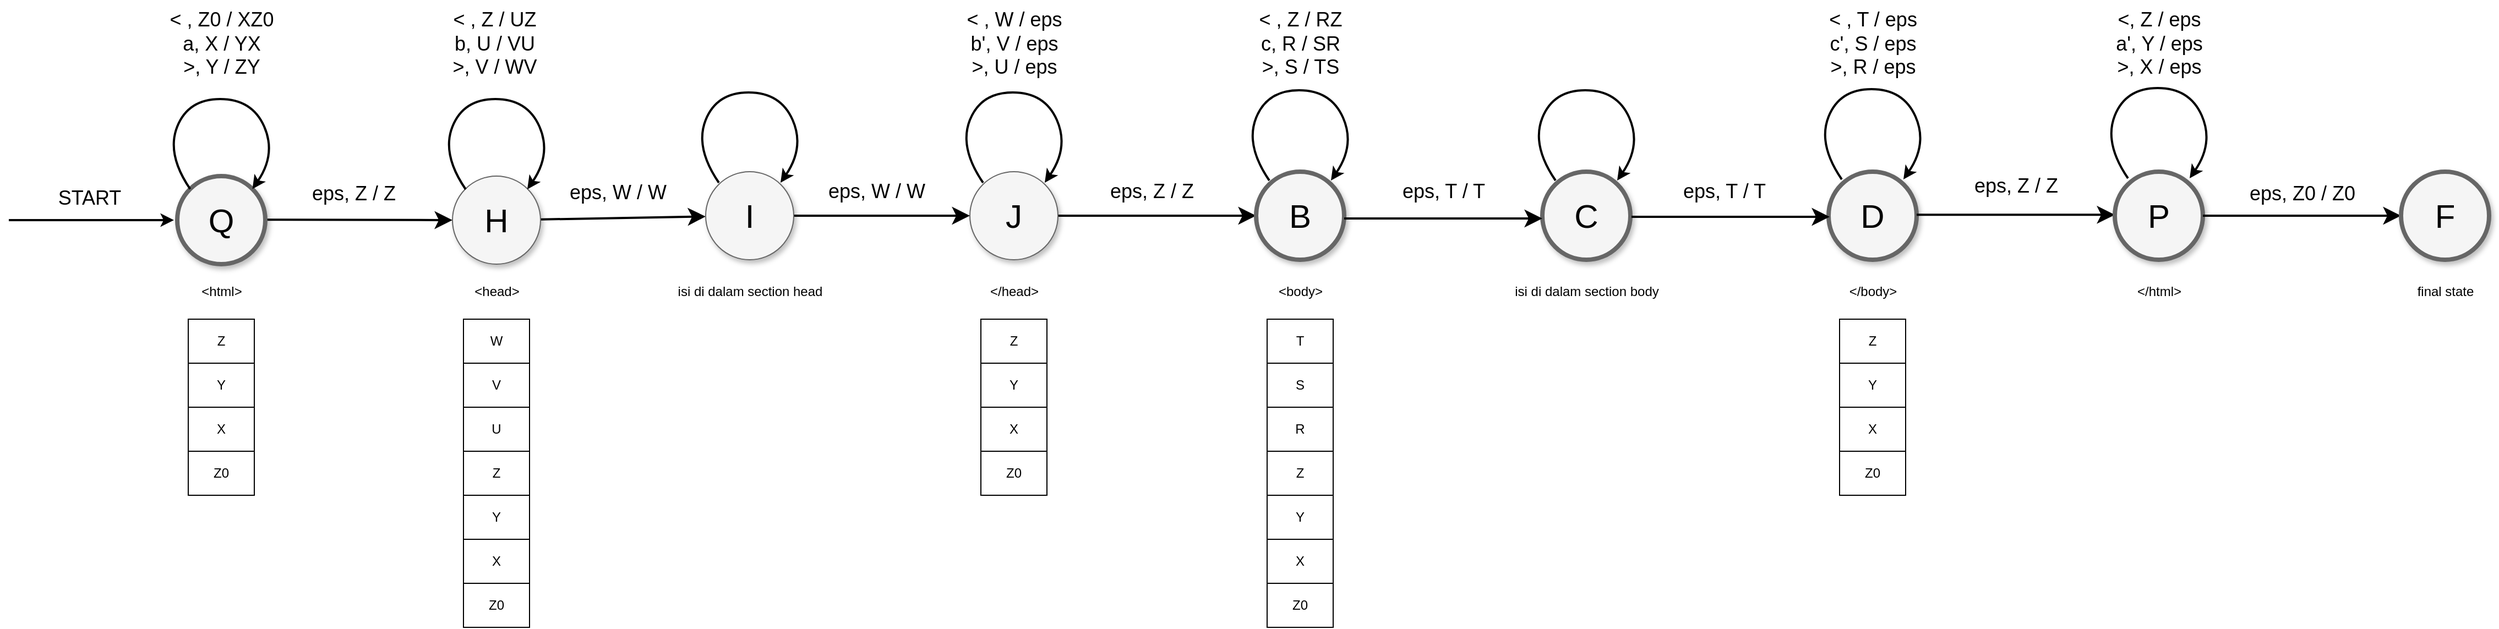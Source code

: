 <mxfile version="22.1.0" type="github">
  <diagram name="Page-1" id="ff44883e-f642-bcb2-894b-16b3d25a3f0b">
    <mxGraphModel dx="2333" dy="1258" grid="1" gridSize="10" guides="1" tooltips="1" connect="1" arrows="1" fold="1" page="1" pageScale="1.5" pageWidth="1600" pageHeight="900" background="none" math="0" shadow="0">
      <root>
        <mxCell id="0" style=";html=1;" />
        <mxCell id="1" style=";html=1;" parent="0" />
        <mxCell id="f0bcc99304e6f5a-9" style="edgeStyle=none;curved=1;html=1;startSize=10;endArrow=classic;endFill=1;endSize=10;strokeColor=#000000;strokeWidth=2;fontSize=12;" parent="1" edge="1">
          <mxGeometry relative="1" as="geometry">
            <mxPoint x="250" y="609.6" as="sourcePoint" />
            <mxPoint x="420" y="610" as="targetPoint" />
          </mxGeometry>
        </mxCell>
        <mxCell id="f0bcc99304e6f5a-1" value="Q" style="ellipse;whiteSpace=wrap;html=1;rounded=0;shadow=1;strokeColor=#666666;strokeWidth=4;fontSize=30;align=center;fillColor=#f5f5f5;" parent="1" vertex="1">
          <mxGeometry x="170" y="570" width="80" height="80" as="geometry" />
        </mxCell>
        <mxCell id="f0bcc99304e6f5a-10" style="edgeStyle=none;curved=1;html=1;startSize=10;endFill=1;endSize=10;strokeWidth=2;fontSize=12;" parent="1" source="f0bcc99304e6f5a-2" target="f0bcc99304e6f5a-6" edge="1">
          <mxGeometry relative="1" as="geometry" />
        </mxCell>
        <mxCell id="f0bcc99304e6f5a-2" value="H" style="ellipse;whiteSpace=wrap;html=1;rounded=0;shadow=1;strokeColor=#666666;strokeWidth=1;fontSize=30;align=center;fillColor=#f5f5f5;" parent="1" vertex="1">
          <mxGeometry x="420" y="570" width="80" height="80" as="geometry" />
        </mxCell>
        <mxCell id="f0bcc99304e6f5a-15" style="edgeStyle=none;curved=1;html=1;startSize=10;endFill=1;endSize=10;strokeWidth=2;fontSize=12;" parent="1" source="f0bcc99304e6f5a-4" target="f0bcc99304e6f5a-8" edge="1">
          <mxGeometry relative="1" as="geometry" />
        </mxCell>
        <mxCell id="f0bcc99304e6f5a-4" value="J" style="ellipse;whiteSpace=wrap;html=1;rounded=0;shadow=1;strokeColor=#666666;strokeWidth=1;fontSize=30;align=center;fillColor=#f5f5f5;" parent="1" vertex="1">
          <mxGeometry x="890" y="566" width="80" height="80" as="geometry" />
        </mxCell>
        <mxCell id="f0bcc99304e6f5a-14" style="edgeStyle=none;curved=1;html=1;startSize=10;endFill=1;endSize=10;strokeWidth=2;fontSize=12;" parent="1" source="f0bcc99304e6f5a-6" target="f0bcc99304e6f5a-4" edge="1">
          <mxGeometry relative="1" as="geometry" />
        </mxCell>
        <mxCell id="f0bcc99304e6f5a-6" value="I" style="ellipse;whiteSpace=wrap;html=1;rounded=0;shadow=1;strokeColor=#666666;strokeWidth=1;fontSize=30;align=center;fillColor=#f5f5f5;" parent="1" vertex="1">
          <mxGeometry x="650" y="566" width="80" height="80" as="geometry" />
        </mxCell>
        <mxCell id="f0bcc99304e6f5a-8" value="B" style="ellipse;whiteSpace=wrap;html=1;rounded=0;shadow=1;strokeColor=#666666;strokeWidth=4;fontSize=30;align=center;fillColor=#f5f5f5;" parent="1" vertex="1">
          <mxGeometry x="1150" y="566" width="80" height="80" as="geometry" />
        </mxCell>
        <mxCell id="7lp6abT1Qti0XrOkf4eM-5" value="" style="endArrow=classic;html=1;rounded=0;strokeWidth=2;" edge="1" parent="1">
          <mxGeometry width="50" height="50" relative="1" as="geometry">
            <mxPoint x="17" y="610" as="sourcePoint" />
            <mxPoint x="167" y="610" as="targetPoint" />
          </mxGeometry>
        </mxCell>
        <mxCell id="7lp6abT1Qti0XrOkf4eM-7" value="START" style="text;html=1;align=center;verticalAlign=middle;resizable=0;points=[];autosize=1;strokeColor=none;fillColor=none;strokeWidth=6;perimeterSpacing=0;fontSize=18;" vertex="1" parent="1">
          <mxGeometry x="50" y="570" width="80" height="40" as="geometry" />
        </mxCell>
        <mxCell id="7lp6abT1Qti0XrOkf4eM-8" value="&amp;lt;html&amp;gt;" style="text;html=1;align=center;verticalAlign=middle;resizable=0;points=[];autosize=1;strokeColor=none;fillColor=none;" vertex="1" parent="1">
          <mxGeometry x="180" y="660" width="60" height="30" as="geometry" />
        </mxCell>
        <mxCell id="7lp6abT1Qti0XrOkf4eM-11" value="" style="curved=1;endArrow=classic;html=1;rounded=0;exitX=0;exitY=0;exitDx=0;exitDy=0;entryX=1;entryY=0;entryDx=0;entryDy=0;strokeWidth=2;" edge="1" parent="1" source="f0bcc99304e6f5a-1" target="f0bcc99304e6f5a-1">
          <mxGeometry width="50" height="50" relative="1" as="geometry">
            <mxPoint x="170" y="570" as="sourcePoint" />
            <mxPoint x="260" y="560" as="targetPoint" />
            <Array as="points">
              <mxPoint x="160" y="550" />
              <mxPoint x="180" y="500" />
              <mxPoint x="238" y="500" />
              <mxPoint x="260" y="550" />
            </Array>
          </mxGeometry>
        </mxCell>
        <mxCell id="7lp6abT1Qti0XrOkf4eM-12" value="&amp;lt; , Z0 / XZ0&lt;br style=&quot;font-size: 18px;&quot;&gt;a, X / YX&lt;br style=&quot;font-size: 18px;&quot;&gt;&amp;gt;, Y / ZY" style="text;html=1;align=center;verticalAlign=middle;resizable=0;points=[];autosize=1;strokeColor=none;fillColor=none;fontSize=18;strokeWidth=2;" vertex="1" parent="1">
          <mxGeometry x="150" y="410" width="120" height="80" as="geometry" />
        </mxCell>
        <mxCell id="7lp6abT1Qti0XrOkf4eM-13" value="eps, Z / Z" style="text;html=1;align=center;verticalAlign=middle;resizable=0;points=[];autosize=1;strokeColor=none;fillColor=none;strokeWidth=2;fontSize=18;" vertex="1" parent="1">
          <mxGeometry x="280" y="566" width="100" height="40" as="geometry" />
        </mxCell>
        <mxCell id="7lp6abT1Qti0XrOkf4eM-14" value="&amp;lt;head&amp;gt;" style="text;html=1;align=center;verticalAlign=middle;resizable=0;points=[];autosize=1;strokeColor=none;fillColor=none;" vertex="1" parent="1">
          <mxGeometry x="430" y="660" width="60" height="30" as="geometry" />
        </mxCell>
        <mxCell id="7lp6abT1Qti0XrOkf4eM-15" value="&amp;lt;/head&amp;gt;" style="text;html=1;align=center;verticalAlign=middle;resizable=0;points=[];autosize=1;strokeColor=none;fillColor=none;" vertex="1" parent="1">
          <mxGeometry x="895" y="660" width="70" height="30" as="geometry" />
        </mxCell>
        <mxCell id="7lp6abT1Qti0XrOkf4eM-16" value="isi di dalam section head" style="text;html=1;align=center;verticalAlign=middle;resizable=0;points=[];autosize=1;strokeColor=none;fillColor=none;" vertex="1" parent="1">
          <mxGeometry x="615" y="660" width="150" height="30" as="geometry" />
        </mxCell>
        <mxCell id="7lp6abT1Qti0XrOkf4eM-17" value="&amp;lt;body&amp;gt;" style="text;html=1;align=center;verticalAlign=middle;resizable=0;points=[];autosize=1;strokeColor=none;fillColor=none;" vertex="1" parent="1">
          <mxGeometry x="1160" y="660" width="60" height="30" as="geometry" />
        </mxCell>
        <mxCell id="7lp6abT1Qti0XrOkf4eM-18" value="C" style="ellipse;whiteSpace=wrap;html=1;rounded=0;shadow=1;strokeColor=#666666;strokeWidth=4;fontSize=30;align=center;fillColor=#f5f5f5;" vertex="1" parent="1">
          <mxGeometry x="1410" y="566" width="80" height="80" as="geometry" />
        </mxCell>
        <mxCell id="7lp6abT1Qti0XrOkf4eM-19" style="edgeStyle=none;curved=1;html=1;startSize=10;endFill=1;endSize=10;strokeWidth=2;fontSize=12;" edge="1" parent="1">
          <mxGeometry relative="1" as="geometry">
            <mxPoint x="1230" y="608.46" as="sourcePoint" />
            <mxPoint x="1410" y="608.46" as="targetPoint" />
          </mxGeometry>
        </mxCell>
        <mxCell id="7lp6abT1Qti0XrOkf4eM-20" value="isi di dalam section body" style="text;html=1;align=center;verticalAlign=middle;resizable=0;points=[];autosize=1;strokeColor=none;fillColor=none;" vertex="1" parent="1">
          <mxGeometry x="1375" y="660" width="150" height="30" as="geometry" />
        </mxCell>
        <mxCell id="7lp6abT1Qti0XrOkf4eM-21" value="D" style="ellipse;whiteSpace=wrap;html=1;rounded=0;shadow=1;strokeColor=#666666;strokeWidth=4;fontSize=30;align=center;fillColor=#f5f5f5;" vertex="1" parent="1">
          <mxGeometry x="1670" y="566" width="80" height="80" as="geometry" />
        </mxCell>
        <mxCell id="7lp6abT1Qti0XrOkf4eM-22" style="edgeStyle=none;curved=1;html=1;startSize=10;endFill=1;endSize=10;strokeWidth=2;fontSize=12;" edge="1" parent="1">
          <mxGeometry relative="1" as="geometry">
            <mxPoint x="1491" y="607" as="sourcePoint" />
            <mxPoint x="1671" y="607" as="targetPoint" />
          </mxGeometry>
        </mxCell>
        <mxCell id="7lp6abT1Qti0XrOkf4eM-23" value="&amp;lt;/body&amp;gt;" style="text;html=1;align=center;verticalAlign=middle;resizable=0;points=[];autosize=1;strokeColor=none;fillColor=none;" vertex="1" parent="1">
          <mxGeometry x="1675" y="660" width="70" height="30" as="geometry" />
        </mxCell>
        <mxCell id="7lp6abT1Qti0XrOkf4eM-24" style="edgeStyle=none;curved=1;html=1;startSize=10;endFill=1;endSize=10;strokeWidth=2;fontSize=12;" edge="1" parent="1">
          <mxGeometry relative="1" as="geometry">
            <mxPoint x="1750" y="605.17" as="sourcePoint" />
            <mxPoint x="1930" y="605.17" as="targetPoint" />
          </mxGeometry>
        </mxCell>
        <mxCell id="7lp6abT1Qti0XrOkf4eM-25" value="P" style="ellipse;whiteSpace=wrap;html=1;rounded=0;shadow=1;strokeColor=#666666;strokeWidth=4;fontSize=30;align=center;fillColor=#f5f5f5;" vertex="1" parent="1">
          <mxGeometry x="1930" y="566" width="80" height="80" as="geometry" />
        </mxCell>
        <mxCell id="7lp6abT1Qti0XrOkf4eM-26" value="&amp;lt;/html&amp;gt;" style="text;html=1;align=center;verticalAlign=middle;resizable=0;points=[];autosize=1;strokeColor=none;fillColor=none;" vertex="1" parent="1">
          <mxGeometry x="1940" y="660" width="60" height="30" as="geometry" />
        </mxCell>
        <mxCell id="7lp6abT1Qti0XrOkf4eM-27" style="edgeStyle=none;curved=1;html=1;startSize=10;endFill=1;endSize=10;strokeWidth=2;fontSize=12;" edge="1" parent="1">
          <mxGeometry relative="1" as="geometry">
            <mxPoint x="2010" y="606" as="sourcePoint" />
            <mxPoint x="2190" y="606" as="targetPoint" />
          </mxGeometry>
        </mxCell>
        <mxCell id="7lp6abT1Qti0XrOkf4eM-28" value="F" style="ellipse;whiteSpace=wrap;html=1;rounded=0;shadow=1;strokeColor=#666666;strokeWidth=4;fontSize=30;align=center;fillColor=#f5f5f5;" vertex="1" parent="1">
          <mxGeometry x="2190" y="566" width="80" height="80" as="geometry" />
        </mxCell>
        <mxCell id="7lp6abT1Qti0XrOkf4eM-29" value="final state" style="text;html=1;align=center;verticalAlign=middle;resizable=0;points=[];autosize=1;strokeColor=none;fillColor=none;" vertex="1" parent="1">
          <mxGeometry x="2195" y="660" width="70" height="30" as="geometry" />
        </mxCell>
        <mxCell id="7lp6abT1Qti0XrOkf4eM-30" value="" style="curved=1;endArrow=classic;html=1;rounded=0;exitX=0;exitY=0;exitDx=0;exitDy=0;entryX=1;entryY=0;entryDx=0;entryDy=0;strokeWidth=2;" edge="1" parent="1">
          <mxGeometry width="50" height="50" relative="1" as="geometry">
            <mxPoint x="1942" y="572" as="sourcePoint" />
            <mxPoint x="1998" y="572" as="targetPoint" />
            <Array as="points">
              <mxPoint x="1920" y="540" />
              <mxPoint x="1940" y="490" />
              <mxPoint x="1998" y="490" />
              <mxPoint x="2020" y="540" />
            </Array>
          </mxGeometry>
        </mxCell>
        <mxCell id="7lp6abT1Qti0XrOkf4eM-31" value="&amp;lt;, Z / eps&lt;br&gt;a&#39;, Y / eps&lt;br&gt;&amp;gt;, X / eps" style="text;html=1;align=center;verticalAlign=middle;resizable=0;points=[];autosize=1;strokeColor=none;fillColor=none;fontSize=18;strokeWidth=2;" vertex="1" parent="1">
          <mxGeometry x="1920" y="410" width="100" height="80" as="geometry" />
        </mxCell>
        <mxCell id="7lp6abT1Qti0XrOkf4eM-32" value="eps, Z0 / Z0" style="text;html=1;align=center;verticalAlign=middle;resizable=0;points=[];autosize=1;strokeColor=none;fillColor=none;strokeWidth=2;fontSize=18;" vertex="1" parent="1">
          <mxGeometry x="2040" y="566" width="120" height="40" as="geometry" />
        </mxCell>
        <mxCell id="7lp6abT1Qti0XrOkf4eM-33" value="" style="curved=1;endArrow=classic;html=1;rounded=0;exitX=0;exitY=0;exitDx=0;exitDy=0;entryX=1;entryY=0;entryDx=0;entryDy=0;strokeWidth=2;" edge="1" parent="1">
          <mxGeometry width="50" height="50" relative="1" as="geometry">
            <mxPoint x="432" y="582" as="sourcePoint" />
            <mxPoint x="488" y="582" as="targetPoint" />
            <Array as="points">
              <mxPoint x="410" y="550" />
              <mxPoint x="430" y="500" />
              <mxPoint x="488" y="500" />
              <mxPoint x="510" y="550" />
            </Array>
          </mxGeometry>
        </mxCell>
        <mxCell id="7lp6abT1Qti0XrOkf4eM-34" value="" style="curved=1;endArrow=classic;html=1;rounded=0;exitX=0;exitY=0;exitDx=0;exitDy=0;entryX=1;entryY=0;entryDx=0;entryDy=0;strokeWidth=2;" edge="1" parent="1">
          <mxGeometry width="50" height="50" relative="1" as="geometry">
            <mxPoint x="662" y="576" as="sourcePoint" />
            <mxPoint x="718" y="576" as="targetPoint" />
            <Array as="points">
              <mxPoint x="640" y="544" />
              <mxPoint x="660" y="494" />
              <mxPoint x="718" y="494" />
              <mxPoint x="740" y="544" />
            </Array>
          </mxGeometry>
        </mxCell>
        <mxCell id="7lp6abT1Qti0XrOkf4eM-35" value="" style="curved=1;endArrow=classic;html=1;rounded=0;exitX=0;exitY=0;exitDx=0;exitDy=0;entryX=1;entryY=0;entryDx=0;entryDy=0;strokeWidth=2;" edge="1" parent="1">
          <mxGeometry width="50" height="50" relative="1" as="geometry">
            <mxPoint x="902" y="576" as="sourcePoint" />
            <mxPoint x="958" y="576" as="targetPoint" />
            <Array as="points">
              <mxPoint x="880" y="544" />
              <mxPoint x="900" y="494" />
              <mxPoint x="958" y="494" />
              <mxPoint x="980" y="544" />
            </Array>
          </mxGeometry>
        </mxCell>
        <mxCell id="7lp6abT1Qti0XrOkf4eM-36" value="" style="curved=1;endArrow=classic;html=1;rounded=0;exitX=0;exitY=0;exitDx=0;exitDy=0;entryX=1;entryY=0;entryDx=0;entryDy=0;strokeWidth=2;" edge="1" parent="1">
          <mxGeometry width="50" height="50" relative="1" as="geometry">
            <mxPoint x="1162" y="574" as="sourcePoint" />
            <mxPoint x="1218" y="574" as="targetPoint" />
            <Array as="points">
              <mxPoint x="1140" y="542" />
              <mxPoint x="1160" y="492" />
              <mxPoint x="1218" y="492" />
              <mxPoint x="1240" y="542" />
            </Array>
          </mxGeometry>
        </mxCell>
        <mxCell id="7lp6abT1Qti0XrOkf4eM-37" value="" style="curved=1;endArrow=classic;html=1;rounded=0;exitX=0;exitY=0;exitDx=0;exitDy=0;entryX=1;entryY=0;entryDx=0;entryDy=0;strokeWidth=2;" edge="1" parent="1">
          <mxGeometry width="50" height="50" relative="1" as="geometry">
            <mxPoint x="1422" y="574" as="sourcePoint" />
            <mxPoint x="1478" y="574" as="targetPoint" />
            <Array as="points">
              <mxPoint x="1400" y="542" />
              <mxPoint x="1420" y="492" />
              <mxPoint x="1478" y="492" />
              <mxPoint x="1500" y="542" />
            </Array>
          </mxGeometry>
        </mxCell>
        <mxCell id="7lp6abT1Qti0XrOkf4eM-38" value="" style="curved=1;endArrow=classic;html=1;rounded=0;exitX=0;exitY=0;exitDx=0;exitDy=0;entryX=1;entryY=0;entryDx=0;entryDy=0;strokeWidth=2;" edge="1" parent="1">
          <mxGeometry width="50" height="50" relative="1" as="geometry">
            <mxPoint x="1682" y="573" as="sourcePoint" />
            <mxPoint x="1738" y="573" as="targetPoint" />
            <Array as="points">
              <mxPoint x="1660" y="541" />
              <mxPoint x="1680" y="491" />
              <mxPoint x="1738" y="491" />
              <mxPoint x="1760" y="541" />
            </Array>
          </mxGeometry>
        </mxCell>
        <mxCell id="7lp6abT1Qti0XrOkf4eM-39" value="&amp;lt; , Z / UZ&lt;br style=&quot;font-size: 18px;&quot;&gt;b, U / VU&lt;br style=&quot;font-size: 18px;&quot;&gt;&amp;gt;, V / WV" style="text;html=1;align=center;verticalAlign=middle;resizable=0;points=[];autosize=1;strokeColor=none;fillColor=none;fontSize=18;strokeWidth=2;" vertex="1" parent="1">
          <mxGeometry x="408" y="410" width="100" height="80" as="geometry" />
        </mxCell>
        <mxCell id="7lp6abT1Qti0XrOkf4eM-40" value="&amp;lt; , W / eps&lt;br style=&quot;font-size: 18px;&quot;&gt;b&#39;, V / eps&lt;br style=&quot;font-size: 18px;&quot;&gt;&amp;gt;, U / eps" style="text;html=1;align=center;verticalAlign=middle;resizable=0;points=[];autosize=1;strokeColor=none;fillColor=none;fontSize=18;strokeWidth=2;" vertex="1" parent="1">
          <mxGeometry x="875" y="410" width="110" height="80" as="geometry" />
        </mxCell>
        <mxCell id="7lp6abT1Qti0XrOkf4eM-41" value="" style="shape=table;startSize=0;container=1;collapsible=0;childLayout=tableLayout;" vertex="1" parent="1">
          <mxGeometry x="180" y="700" width="60" height="160" as="geometry" />
        </mxCell>
        <mxCell id="7lp6abT1Qti0XrOkf4eM-42" value="" style="shape=tableRow;horizontal=0;startSize=0;swimlaneHead=0;swimlaneBody=0;strokeColor=inherit;top=0;left=0;bottom=0;right=0;collapsible=0;dropTarget=0;fillColor=none;points=[[0,0.5],[1,0.5]];portConstraint=eastwest;" vertex="1" parent="7lp6abT1Qti0XrOkf4eM-41">
          <mxGeometry width="60" height="40" as="geometry" />
        </mxCell>
        <mxCell id="7lp6abT1Qti0XrOkf4eM-43" value="Z" style="shape=partialRectangle;html=1;whiteSpace=wrap;connectable=0;strokeColor=inherit;overflow=hidden;fillColor=none;top=0;left=0;bottom=0;right=0;pointerEvents=1;" vertex="1" parent="7lp6abT1Qti0XrOkf4eM-42">
          <mxGeometry width="60" height="40" as="geometry">
            <mxRectangle width="60" height="40" as="alternateBounds" />
          </mxGeometry>
        </mxCell>
        <mxCell id="7lp6abT1Qti0XrOkf4eM-44" value="" style="shape=tableRow;horizontal=0;startSize=0;swimlaneHead=0;swimlaneBody=0;strokeColor=inherit;top=0;left=0;bottom=0;right=0;collapsible=0;dropTarget=0;fillColor=none;points=[[0,0.5],[1,0.5]];portConstraint=eastwest;" vertex="1" parent="7lp6abT1Qti0XrOkf4eM-41">
          <mxGeometry y="40" width="60" height="40" as="geometry" />
        </mxCell>
        <mxCell id="7lp6abT1Qti0XrOkf4eM-45" value="Y" style="shape=partialRectangle;html=1;whiteSpace=wrap;connectable=0;strokeColor=inherit;overflow=hidden;fillColor=none;top=0;left=0;bottom=0;right=0;pointerEvents=1;" vertex="1" parent="7lp6abT1Qti0XrOkf4eM-44">
          <mxGeometry width="60" height="40" as="geometry">
            <mxRectangle width="60" height="40" as="alternateBounds" />
          </mxGeometry>
        </mxCell>
        <mxCell id="7lp6abT1Qti0XrOkf4eM-46" value="" style="shape=tableRow;horizontal=0;startSize=0;swimlaneHead=0;swimlaneBody=0;strokeColor=inherit;top=0;left=0;bottom=0;right=0;collapsible=0;dropTarget=0;fillColor=none;points=[[0,0.5],[1,0.5]];portConstraint=eastwest;" vertex="1" parent="7lp6abT1Qti0XrOkf4eM-41">
          <mxGeometry y="80" width="60" height="40" as="geometry" />
        </mxCell>
        <mxCell id="7lp6abT1Qti0XrOkf4eM-47" value="X" style="shape=partialRectangle;html=1;whiteSpace=wrap;connectable=0;strokeColor=inherit;overflow=hidden;fillColor=none;top=0;left=0;bottom=0;right=0;pointerEvents=1;" vertex="1" parent="7lp6abT1Qti0XrOkf4eM-46">
          <mxGeometry width="60" height="40" as="geometry">
            <mxRectangle width="60" height="40" as="alternateBounds" />
          </mxGeometry>
        </mxCell>
        <mxCell id="7lp6abT1Qti0XrOkf4eM-48" value="" style="shape=tableRow;horizontal=0;startSize=0;swimlaneHead=0;swimlaneBody=0;strokeColor=inherit;top=0;left=0;bottom=0;right=0;collapsible=0;dropTarget=0;fillColor=none;points=[[0,0.5],[1,0.5]];portConstraint=eastwest;" vertex="1" parent="7lp6abT1Qti0XrOkf4eM-41">
          <mxGeometry y="120" width="60" height="40" as="geometry" />
        </mxCell>
        <mxCell id="7lp6abT1Qti0XrOkf4eM-49" value="Z0" style="shape=partialRectangle;html=1;whiteSpace=wrap;connectable=0;strokeColor=inherit;overflow=hidden;fillColor=none;top=0;left=0;bottom=0;right=0;pointerEvents=1;" vertex="1" parent="7lp6abT1Qti0XrOkf4eM-48">
          <mxGeometry width="60" height="40" as="geometry">
            <mxRectangle width="60" height="40" as="alternateBounds" />
          </mxGeometry>
        </mxCell>
        <mxCell id="7lp6abT1Qti0XrOkf4eM-50" value="" style="shape=table;startSize=0;container=1;collapsible=0;childLayout=tableLayout;" vertex="1" parent="1">
          <mxGeometry x="430" y="700" width="60" height="280" as="geometry" />
        </mxCell>
        <mxCell id="7lp6abT1Qti0XrOkf4eM-51" value="" style="shape=tableRow;horizontal=0;startSize=0;swimlaneHead=0;swimlaneBody=0;strokeColor=inherit;top=0;left=0;bottom=0;right=0;collapsible=0;dropTarget=0;fillColor=none;points=[[0,0.5],[1,0.5]];portConstraint=eastwest;" vertex="1" parent="7lp6abT1Qti0XrOkf4eM-50">
          <mxGeometry width="60" height="40" as="geometry" />
        </mxCell>
        <mxCell id="7lp6abT1Qti0XrOkf4eM-52" value="W" style="shape=partialRectangle;html=1;whiteSpace=wrap;connectable=0;strokeColor=inherit;overflow=hidden;fillColor=none;top=0;left=0;bottom=0;right=0;pointerEvents=1;" vertex="1" parent="7lp6abT1Qti0XrOkf4eM-51">
          <mxGeometry width="60" height="40" as="geometry">
            <mxRectangle width="60" height="40" as="alternateBounds" />
          </mxGeometry>
        </mxCell>
        <mxCell id="7lp6abT1Qti0XrOkf4eM-53" value="" style="shape=tableRow;horizontal=0;startSize=0;swimlaneHead=0;swimlaneBody=0;strokeColor=inherit;top=0;left=0;bottom=0;right=0;collapsible=0;dropTarget=0;fillColor=none;points=[[0,0.5],[1,0.5]];portConstraint=eastwest;" vertex="1" parent="7lp6abT1Qti0XrOkf4eM-50">
          <mxGeometry y="40" width="60" height="40" as="geometry" />
        </mxCell>
        <mxCell id="7lp6abT1Qti0XrOkf4eM-54" value="V" style="shape=partialRectangle;html=1;whiteSpace=wrap;connectable=0;strokeColor=inherit;overflow=hidden;fillColor=none;top=0;left=0;bottom=0;right=0;pointerEvents=1;" vertex="1" parent="7lp6abT1Qti0XrOkf4eM-53">
          <mxGeometry width="60" height="40" as="geometry">
            <mxRectangle width="60" height="40" as="alternateBounds" />
          </mxGeometry>
        </mxCell>
        <mxCell id="7lp6abT1Qti0XrOkf4eM-55" value="" style="shape=tableRow;horizontal=0;startSize=0;swimlaneHead=0;swimlaneBody=0;strokeColor=inherit;top=0;left=0;bottom=0;right=0;collapsible=0;dropTarget=0;fillColor=none;points=[[0,0.5],[1,0.5]];portConstraint=eastwest;" vertex="1" parent="7lp6abT1Qti0XrOkf4eM-50">
          <mxGeometry y="80" width="60" height="40" as="geometry" />
        </mxCell>
        <mxCell id="7lp6abT1Qti0XrOkf4eM-56" value="U" style="shape=partialRectangle;html=1;whiteSpace=wrap;connectable=0;strokeColor=inherit;overflow=hidden;fillColor=none;top=0;left=0;bottom=0;right=0;pointerEvents=1;" vertex="1" parent="7lp6abT1Qti0XrOkf4eM-55">
          <mxGeometry width="60" height="40" as="geometry">
            <mxRectangle width="60" height="40" as="alternateBounds" />
          </mxGeometry>
        </mxCell>
        <mxCell id="7lp6abT1Qti0XrOkf4eM-57" value="" style="shape=tableRow;horizontal=0;startSize=0;swimlaneHead=0;swimlaneBody=0;strokeColor=inherit;top=0;left=0;bottom=0;right=0;collapsible=0;dropTarget=0;fillColor=none;points=[[0,0.5],[1,0.5]];portConstraint=eastwest;" vertex="1" parent="7lp6abT1Qti0XrOkf4eM-50">
          <mxGeometry y="120" width="60" height="40" as="geometry" />
        </mxCell>
        <mxCell id="7lp6abT1Qti0XrOkf4eM-58" value="Z" style="shape=partialRectangle;html=1;whiteSpace=wrap;connectable=0;strokeColor=inherit;overflow=hidden;fillColor=none;top=0;left=0;bottom=0;right=0;pointerEvents=1;" vertex="1" parent="7lp6abT1Qti0XrOkf4eM-57">
          <mxGeometry width="60" height="40" as="geometry">
            <mxRectangle width="60" height="40" as="alternateBounds" />
          </mxGeometry>
        </mxCell>
        <mxCell id="7lp6abT1Qti0XrOkf4eM-59" value="" style="shape=tableRow;horizontal=0;startSize=0;swimlaneHead=0;swimlaneBody=0;strokeColor=inherit;top=0;left=0;bottom=0;right=0;collapsible=0;dropTarget=0;fillColor=none;points=[[0,0.5],[1,0.5]];portConstraint=eastwest;" vertex="1" parent="7lp6abT1Qti0XrOkf4eM-50">
          <mxGeometry y="160" width="60" height="40" as="geometry" />
        </mxCell>
        <mxCell id="7lp6abT1Qti0XrOkf4eM-60" value="Y" style="shape=partialRectangle;html=1;whiteSpace=wrap;connectable=0;strokeColor=inherit;overflow=hidden;fillColor=none;top=0;left=0;bottom=0;right=0;pointerEvents=1;" vertex="1" parent="7lp6abT1Qti0XrOkf4eM-59">
          <mxGeometry width="60" height="40" as="geometry">
            <mxRectangle width="60" height="40" as="alternateBounds" />
          </mxGeometry>
        </mxCell>
        <mxCell id="7lp6abT1Qti0XrOkf4eM-61" value="" style="shape=tableRow;horizontal=0;startSize=0;swimlaneHead=0;swimlaneBody=0;strokeColor=inherit;top=0;left=0;bottom=0;right=0;collapsible=0;dropTarget=0;fillColor=none;points=[[0,0.5],[1,0.5]];portConstraint=eastwest;" vertex="1" parent="7lp6abT1Qti0XrOkf4eM-50">
          <mxGeometry y="200" width="60" height="40" as="geometry" />
        </mxCell>
        <mxCell id="7lp6abT1Qti0XrOkf4eM-62" value="X" style="shape=partialRectangle;html=1;whiteSpace=wrap;connectable=0;strokeColor=inherit;overflow=hidden;fillColor=none;top=0;left=0;bottom=0;right=0;pointerEvents=1;" vertex="1" parent="7lp6abT1Qti0XrOkf4eM-61">
          <mxGeometry width="60" height="40" as="geometry">
            <mxRectangle width="60" height="40" as="alternateBounds" />
          </mxGeometry>
        </mxCell>
        <mxCell id="7lp6abT1Qti0XrOkf4eM-63" value="" style="shape=tableRow;horizontal=0;startSize=0;swimlaneHead=0;swimlaneBody=0;strokeColor=inherit;top=0;left=0;bottom=0;right=0;collapsible=0;dropTarget=0;fillColor=none;points=[[0,0.5],[1,0.5]];portConstraint=eastwest;" vertex="1" parent="7lp6abT1Qti0XrOkf4eM-50">
          <mxGeometry y="240" width="60" height="40" as="geometry" />
        </mxCell>
        <mxCell id="7lp6abT1Qti0XrOkf4eM-64" value="Z0" style="shape=partialRectangle;html=1;whiteSpace=wrap;connectable=0;strokeColor=inherit;overflow=hidden;fillColor=none;top=0;left=0;bottom=0;right=0;pointerEvents=1;" vertex="1" parent="7lp6abT1Qti0XrOkf4eM-63">
          <mxGeometry width="60" height="40" as="geometry">
            <mxRectangle width="60" height="40" as="alternateBounds" />
          </mxGeometry>
        </mxCell>
        <mxCell id="7lp6abT1Qti0XrOkf4eM-65" value="" style="shape=table;startSize=0;container=1;collapsible=0;childLayout=tableLayout;" vertex="1" parent="1">
          <mxGeometry x="900" y="700" width="60" height="160" as="geometry" />
        </mxCell>
        <mxCell id="7lp6abT1Qti0XrOkf4eM-66" value="" style="shape=tableRow;horizontal=0;startSize=0;swimlaneHead=0;swimlaneBody=0;strokeColor=inherit;top=0;left=0;bottom=0;right=0;collapsible=0;dropTarget=0;fillColor=none;points=[[0,0.5],[1,0.5]];portConstraint=eastwest;" vertex="1" parent="7lp6abT1Qti0XrOkf4eM-65">
          <mxGeometry width="60" height="40" as="geometry" />
        </mxCell>
        <mxCell id="7lp6abT1Qti0XrOkf4eM-67" value="Z" style="shape=partialRectangle;html=1;whiteSpace=wrap;connectable=0;strokeColor=inherit;overflow=hidden;fillColor=none;top=0;left=0;bottom=0;right=0;pointerEvents=1;" vertex="1" parent="7lp6abT1Qti0XrOkf4eM-66">
          <mxGeometry width="60" height="40" as="geometry">
            <mxRectangle width="60" height="40" as="alternateBounds" />
          </mxGeometry>
        </mxCell>
        <mxCell id="7lp6abT1Qti0XrOkf4eM-68" value="" style="shape=tableRow;horizontal=0;startSize=0;swimlaneHead=0;swimlaneBody=0;strokeColor=inherit;top=0;left=0;bottom=0;right=0;collapsible=0;dropTarget=0;fillColor=none;points=[[0,0.5],[1,0.5]];portConstraint=eastwest;" vertex="1" parent="7lp6abT1Qti0XrOkf4eM-65">
          <mxGeometry y="40" width="60" height="40" as="geometry" />
        </mxCell>
        <mxCell id="7lp6abT1Qti0XrOkf4eM-69" value="Y" style="shape=partialRectangle;html=1;whiteSpace=wrap;connectable=0;strokeColor=inherit;overflow=hidden;fillColor=none;top=0;left=0;bottom=0;right=0;pointerEvents=1;" vertex="1" parent="7lp6abT1Qti0XrOkf4eM-68">
          <mxGeometry width="60" height="40" as="geometry">
            <mxRectangle width="60" height="40" as="alternateBounds" />
          </mxGeometry>
        </mxCell>
        <mxCell id="7lp6abT1Qti0XrOkf4eM-70" value="" style="shape=tableRow;horizontal=0;startSize=0;swimlaneHead=0;swimlaneBody=0;strokeColor=inherit;top=0;left=0;bottom=0;right=0;collapsible=0;dropTarget=0;fillColor=none;points=[[0,0.5],[1,0.5]];portConstraint=eastwest;" vertex="1" parent="7lp6abT1Qti0XrOkf4eM-65">
          <mxGeometry y="80" width="60" height="40" as="geometry" />
        </mxCell>
        <mxCell id="7lp6abT1Qti0XrOkf4eM-71" value="X" style="shape=partialRectangle;html=1;whiteSpace=wrap;connectable=0;strokeColor=inherit;overflow=hidden;fillColor=none;top=0;left=0;bottom=0;right=0;pointerEvents=1;" vertex="1" parent="7lp6abT1Qti0XrOkf4eM-70">
          <mxGeometry width="60" height="40" as="geometry">
            <mxRectangle width="60" height="40" as="alternateBounds" />
          </mxGeometry>
        </mxCell>
        <mxCell id="7lp6abT1Qti0XrOkf4eM-72" value="" style="shape=tableRow;horizontal=0;startSize=0;swimlaneHead=0;swimlaneBody=0;strokeColor=inherit;top=0;left=0;bottom=0;right=0;collapsible=0;dropTarget=0;fillColor=none;points=[[0,0.5],[1,0.5]];portConstraint=eastwest;" vertex="1" parent="7lp6abT1Qti0XrOkf4eM-65">
          <mxGeometry y="120" width="60" height="40" as="geometry" />
        </mxCell>
        <mxCell id="7lp6abT1Qti0XrOkf4eM-73" value="Z0" style="shape=partialRectangle;html=1;whiteSpace=wrap;connectable=0;strokeColor=inherit;overflow=hidden;fillColor=none;top=0;left=0;bottom=0;right=0;pointerEvents=1;" vertex="1" parent="7lp6abT1Qti0XrOkf4eM-72">
          <mxGeometry width="60" height="40" as="geometry">
            <mxRectangle width="60" height="40" as="alternateBounds" />
          </mxGeometry>
        </mxCell>
        <mxCell id="7lp6abT1Qti0XrOkf4eM-74" value="eps, W / W" style="text;html=1;align=center;verticalAlign=middle;resizable=0;points=[];autosize=1;strokeColor=none;fillColor=none;strokeWidth=2;fontSize=18;" vertex="1" parent="1">
          <mxGeometry x="515" y="565" width="110" height="40" as="geometry" />
        </mxCell>
        <mxCell id="7lp6abT1Qti0XrOkf4eM-75" value="eps, W / W" style="text;html=1;align=center;verticalAlign=middle;resizable=0;points=[];autosize=1;strokeColor=none;fillColor=none;strokeWidth=2;fontSize=18;" vertex="1" parent="1">
          <mxGeometry x="750" y="564" width="110" height="40" as="geometry" />
        </mxCell>
        <mxCell id="7lp6abT1Qti0XrOkf4eM-76" value="eps, Z / Z" style="text;html=1;align=center;verticalAlign=middle;resizable=0;points=[];autosize=1;strokeColor=none;fillColor=none;strokeWidth=2;fontSize=18;" vertex="1" parent="1">
          <mxGeometry x="1005" y="564" width="100" height="40" as="geometry" />
        </mxCell>
        <mxCell id="7lp6abT1Qti0XrOkf4eM-77" value="&amp;lt; , Z / RZ&lt;br style=&quot;font-size: 18px;&quot;&gt;c, R / SR&lt;br style=&quot;font-size: 18px;&quot;&gt;&amp;gt;, S / TS" style="text;html=1;align=center;verticalAlign=middle;resizable=0;points=[];autosize=1;strokeColor=none;fillColor=none;fontSize=18;strokeWidth=2;" vertex="1" parent="1">
          <mxGeometry x="1140" y="410" width="100" height="80" as="geometry" />
        </mxCell>
        <mxCell id="7lp6abT1Qti0XrOkf4eM-80" value="" style="shape=table;startSize=0;container=1;collapsible=0;childLayout=tableLayout;" vertex="1" parent="1">
          <mxGeometry x="1160" y="700" width="60" height="280" as="geometry" />
        </mxCell>
        <mxCell id="7lp6abT1Qti0XrOkf4eM-81" value="" style="shape=tableRow;horizontal=0;startSize=0;swimlaneHead=0;swimlaneBody=0;strokeColor=inherit;top=0;left=0;bottom=0;right=0;collapsible=0;dropTarget=0;fillColor=none;points=[[0,0.5],[1,0.5]];portConstraint=eastwest;" vertex="1" parent="7lp6abT1Qti0XrOkf4eM-80">
          <mxGeometry width="60" height="40" as="geometry" />
        </mxCell>
        <mxCell id="7lp6abT1Qti0XrOkf4eM-82" value="T" style="shape=partialRectangle;html=1;whiteSpace=wrap;connectable=0;strokeColor=inherit;overflow=hidden;fillColor=none;top=0;left=0;bottom=0;right=0;pointerEvents=1;" vertex="1" parent="7lp6abT1Qti0XrOkf4eM-81">
          <mxGeometry width="60" height="40" as="geometry">
            <mxRectangle width="60" height="40" as="alternateBounds" />
          </mxGeometry>
        </mxCell>
        <mxCell id="7lp6abT1Qti0XrOkf4eM-83" value="" style="shape=tableRow;horizontal=0;startSize=0;swimlaneHead=0;swimlaneBody=0;strokeColor=inherit;top=0;left=0;bottom=0;right=0;collapsible=0;dropTarget=0;fillColor=none;points=[[0,0.5],[1,0.5]];portConstraint=eastwest;" vertex="1" parent="7lp6abT1Qti0XrOkf4eM-80">
          <mxGeometry y="40" width="60" height="40" as="geometry" />
        </mxCell>
        <mxCell id="7lp6abT1Qti0XrOkf4eM-84" value="S" style="shape=partialRectangle;html=1;whiteSpace=wrap;connectable=0;strokeColor=inherit;overflow=hidden;fillColor=none;top=0;left=0;bottom=0;right=0;pointerEvents=1;" vertex="1" parent="7lp6abT1Qti0XrOkf4eM-83">
          <mxGeometry width="60" height="40" as="geometry">
            <mxRectangle width="60" height="40" as="alternateBounds" />
          </mxGeometry>
        </mxCell>
        <mxCell id="7lp6abT1Qti0XrOkf4eM-85" value="" style="shape=tableRow;horizontal=0;startSize=0;swimlaneHead=0;swimlaneBody=0;strokeColor=inherit;top=0;left=0;bottom=0;right=0;collapsible=0;dropTarget=0;fillColor=none;points=[[0,0.5],[1,0.5]];portConstraint=eastwest;" vertex="1" parent="7lp6abT1Qti0XrOkf4eM-80">
          <mxGeometry y="80" width="60" height="40" as="geometry" />
        </mxCell>
        <mxCell id="7lp6abT1Qti0XrOkf4eM-86" value="R" style="shape=partialRectangle;html=1;whiteSpace=wrap;connectable=0;strokeColor=inherit;overflow=hidden;fillColor=none;top=0;left=0;bottom=0;right=0;pointerEvents=1;" vertex="1" parent="7lp6abT1Qti0XrOkf4eM-85">
          <mxGeometry width="60" height="40" as="geometry">
            <mxRectangle width="60" height="40" as="alternateBounds" />
          </mxGeometry>
        </mxCell>
        <mxCell id="7lp6abT1Qti0XrOkf4eM-87" value="" style="shape=tableRow;horizontal=0;startSize=0;swimlaneHead=0;swimlaneBody=0;strokeColor=inherit;top=0;left=0;bottom=0;right=0;collapsible=0;dropTarget=0;fillColor=none;points=[[0,0.5],[1,0.5]];portConstraint=eastwest;" vertex="1" parent="7lp6abT1Qti0XrOkf4eM-80">
          <mxGeometry y="120" width="60" height="40" as="geometry" />
        </mxCell>
        <mxCell id="7lp6abT1Qti0XrOkf4eM-88" value="Z" style="shape=partialRectangle;html=1;whiteSpace=wrap;connectable=0;strokeColor=inherit;overflow=hidden;fillColor=none;top=0;left=0;bottom=0;right=0;pointerEvents=1;" vertex="1" parent="7lp6abT1Qti0XrOkf4eM-87">
          <mxGeometry width="60" height="40" as="geometry">
            <mxRectangle width="60" height="40" as="alternateBounds" />
          </mxGeometry>
        </mxCell>
        <mxCell id="7lp6abT1Qti0XrOkf4eM-89" value="" style="shape=tableRow;horizontal=0;startSize=0;swimlaneHead=0;swimlaneBody=0;strokeColor=inherit;top=0;left=0;bottom=0;right=0;collapsible=0;dropTarget=0;fillColor=none;points=[[0,0.5],[1,0.5]];portConstraint=eastwest;" vertex="1" parent="7lp6abT1Qti0XrOkf4eM-80">
          <mxGeometry y="160" width="60" height="40" as="geometry" />
        </mxCell>
        <mxCell id="7lp6abT1Qti0XrOkf4eM-90" value="Y" style="shape=partialRectangle;html=1;whiteSpace=wrap;connectable=0;strokeColor=inherit;overflow=hidden;fillColor=none;top=0;left=0;bottom=0;right=0;pointerEvents=1;" vertex="1" parent="7lp6abT1Qti0XrOkf4eM-89">
          <mxGeometry width="60" height="40" as="geometry">
            <mxRectangle width="60" height="40" as="alternateBounds" />
          </mxGeometry>
        </mxCell>
        <mxCell id="7lp6abT1Qti0XrOkf4eM-91" value="" style="shape=tableRow;horizontal=0;startSize=0;swimlaneHead=0;swimlaneBody=0;strokeColor=inherit;top=0;left=0;bottom=0;right=0;collapsible=0;dropTarget=0;fillColor=none;points=[[0,0.5],[1,0.5]];portConstraint=eastwest;" vertex="1" parent="7lp6abT1Qti0XrOkf4eM-80">
          <mxGeometry y="200" width="60" height="40" as="geometry" />
        </mxCell>
        <mxCell id="7lp6abT1Qti0XrOkf4eM-92" value="X" style="shape=partialRectangle;html=1;whiteSpace=wrap;connectable=0;strokeColor=inherit;overflow=hidden;fillColor=none;top=0;left=0;bottom=0;right=0;pointerEvents=1;" vertex="1" parent="7lp6abT1Qti0XrOkf4eM-91">
          <mxGeometry width="60" height="40" as="geometry">
            <mxRectangle width="60" height="40" as="alternateBounds" />
          </mxGeometry>
        </mxCell>
        <mxCell id="7lp6abT1Qti0XrOkf4eM-93" value="" style="shape=tableRow;horizontal=0;startSize=0;swimlaneHead=0;swimlaneBody=0;strokeColor=inherit;top=0;left=0;bottom=0;right=0;collapsible=0;dropTarget=0;fillColor=none;points=[[0,0.5],[1,0.5]];portConstraint=eastwest;" vertex="1" parent="7lp6abT1Qti0XrOkf4eM-80">
          <mxGeometry y="240" width="60" height="40" as="geometry" />
        </mxCell>
        <mxCell id="7lp6abT1Qti0XrOkf4eM-94" value="Z0" style="shape=partialRectangle;html=1;whiteSpace=wrap;connectable=0;strokeColor=inherit;overflow=hidden;fillColor=none;top=0;left=0;bottom=0;right=0;pointerEvents=1;" vertex="1" parent="7lp6abT1Qti0XrOkf4eM-93">
          <mxGeometry width="60" height="40" as="geometry">
            <mxRectangle width="60" height="40" as="alternateBounds" />
          </mxGeometry>
        </mxCell>
        <mxCell id="7lp6abT1Qti0XrOkf4eM-95" value="" style="shape=table;startSize=0;container=1;collapsible=0;childLayout=tableLayout;" vertex="1" parent="1">
          <mxGeometry x="1680" y="700" width="60" height="160" as="geometry" />
        </mxCell>
        <mxCell id="7lp6abT1Qti0XrOkf4eM-96" value="" style="shape=tableRow;horizontal=0;startSize=0;swimlaneHead=0;swimlaneBody=0;strokeColor=inherit;top=0;left=0;bottom=0;right=0;collapsible=0;dropTarget=0;fillColor=none;points=[[0,0.5],[1,0.5]];portConstraint=eastwest;" vertex="1" parent="7lp6abT1Qti0XrOkf4eM-95">
          <mxGeometry width="60" height="40" as="geometry" />
        </mxCell>
        <mxCell id="7lp6abT1Qti0XrOkf4eM-97" value="Z" style="shape=partialRectangle;html=1;whiteSpace=wrap;connectable=0;strokeColor=inherit;overflow=hidden;fillColor=none;top=0;left=0;bottom=0;right=0;pointerEvents=1;" vertex="1" parent="7lp6abT1Qti0XrOkf4eM-96">
          <mxGeometry width="60" height="40" as="geometry">
            <mxRectangle width="60" height="40" as="alternateBounds" />
          </mxGeometry>
        </mxCell>
        <mxCell id="7lp6abT1Qti0XrOkf4eM-98" value="" style="shape=tableRow;horizontal=0;startSize=0;swimlaneHead=0;swimlaneBody=0;strokeColor=inherit;top=0;left=0;bottom=0;right=0;collapsible=0;dropTarget=0;fillColor=none;points=[[0,0.5],[1,0.5]];portConstraint=eastwest;" vertex="1" parent="7lp6abT1Qti0XrOkf4eM-95">
          <mxGeometry y="40" width="60" height="40" as="geometry" />
        </mxCell>
        <mxCell id="7lp6abT1Qti0XrOkf4eM-99" value="Y" style="shape=partialRectangle;html=1;whiteSpace=wrap;connectable=0;strokeColor=inherit;overflow=hidden;fillColor=none;top=0;left=0;bottom=0;right=0;pointerEvents=1;" vertex="1" parent="7lp6abT1Qti0XrOkf4eM-98">
          <mxGeometry width="60" height="40" as="geometry">
            <mxRectangle width="60" height="40" as="alternateBounds" />
          </mxGeometry>
        </mxCell>
        <mxCell id="7lp6abT1Qti0XrOkf4eM-100" value="" style="shape=tableRow;horizontal=0;startSize=0;swimlaneHead=0;swimlaneBody=0;strokeColor=inherit;top=0;left=0;bottom=0;right=0;collapsible=0;dropTarget=0;fillColor=none;points=[[0,0.5],[1,0.5]];portConstraint=eastwest;" vertex="1" parent="7lp6abT1Qti0XrOkf4eM-95">
          <mxGeometry y="80" width="60" height="40" as="geometry" />
        </mxCell>
        <mxCell id="7lp6abT1Qti0XrOkf4eM-101" value="X" style="shape=partialRectangle;html=1;whiteSpace=wrap;connectable=0;strokeColor=inherit;overflow=hidden;fillColor=none;top=0;left=0;bottom=0;right=0;pointerEvents=1;" vertex="1" parent="7lp6abT1Qti0XrOkf4eM-100">
          <mxGeometry width="60" height="40" as="geometry">
            <mxRectangle width="60" height="40" as="alternateBounds" />
          </mxGeometry>
        </mxCell>
        <mxCell id="7lp6abT1Qti0XrOkf4eM-102" value="" style="shape=tableRow;horizontal=0;startSize=0;swimlaneHead=0;swimlaneBody=0;strokeColor=inherit;top=0;left=0;bottom=0;right=0;collapsible=0;dropTarget=0;fillColor=none;points=[[0,0.5],[1,0.5]];portConstraint=eastwest;" vertex="1" parent="7lp6abT1Qti0XrOkf4eM-95">
          <mxGeometry y="120" width="60" height="40" as="geometry" />
        </mxCell>
        <mxCell id="7lp6abT1Qti0XrOkf4eM-103" value="Z0" style="shape=partialRectangle;html=1;whiteSpace=wrap;connectable=0;strokeColor=inherit;overflow=hidden;fillColor=none;top=0;left=0;bottom=0;right=0;pointerEvents=1;" vertex="1" parent="7lp6abT1Qti0XrOkf4eM-102">
          <mxGeometry width="60" height="40" as="geometry">
            <mxRectangle width="60" height="40" as="alternateBounds" />
          </mxGeometry>
        </mxCell>
        <mxCell id="7lp6abT1Qti0XrOkf4eM-104" value="&amp;lt; , T / eps&lt;br style=&quot;font-size: 18px;&quot;&gt;c&#39;, S / eps&lt;br style=&quot;font-size: 18px;&quot;&gt;&amp;gt;, R / eps" style="text;html=1;align=center;verticalAlign=middle;resizable=0;points=[];autosize=1;strokeColor=none;fillColor=none;fontSize=18;strokeWidth=2;" vertex="1" parent="1">
          <mxGeometry x="1660" y="410" width="100" height="80" as="geometry" />
        </mxCell>
        <mxCell id="7lp6abT1Qti0XrOkf4eM-105" value="eps, T / T" style="text;html=1;align=center;verticalAlign=middle;resizable=0;points=[];autosize=1;strokeColor=none;fillColor=none;strokeWidth=2;fontSize=18;" vertex="1" parent="1">
          <mxGeometry x="1270" y="564" width="100" height="40" as="geometry" />
        </mxCell>
        <mxCell id="7lp6abT1Qti0XrOkf4eM-106" value="eps, T / T" style="text;html=1;align=center;verticalAlign=middle;resizable=0;points=[];autosize=1;strokeColor=none;fillColor=none;strokeWidth=2;fontSize=18;" vertex="1" parent="1">
          <mxGeometry x="1525" y="564" width="100" height="40" as="geometry" />
        </mxCell>
        <mxCell id="7lp6abT1Qti0XrOkf4eM-107" value="eps, Z / Z" style="text;html=1;align=center;verticalAlign=middle;resizable=0;points=[];autosize=1;strokeColor=none;fillColor=none;strokeWidth=2;fontSize=18;" vertex="1" parent="1">
          <mxGeometry x="1790" y="559" width="100" height="40" as="geometry" />
        </mxCell>
      </root>
    </mxGraphModel>
  </diagram>
</mxfile>
